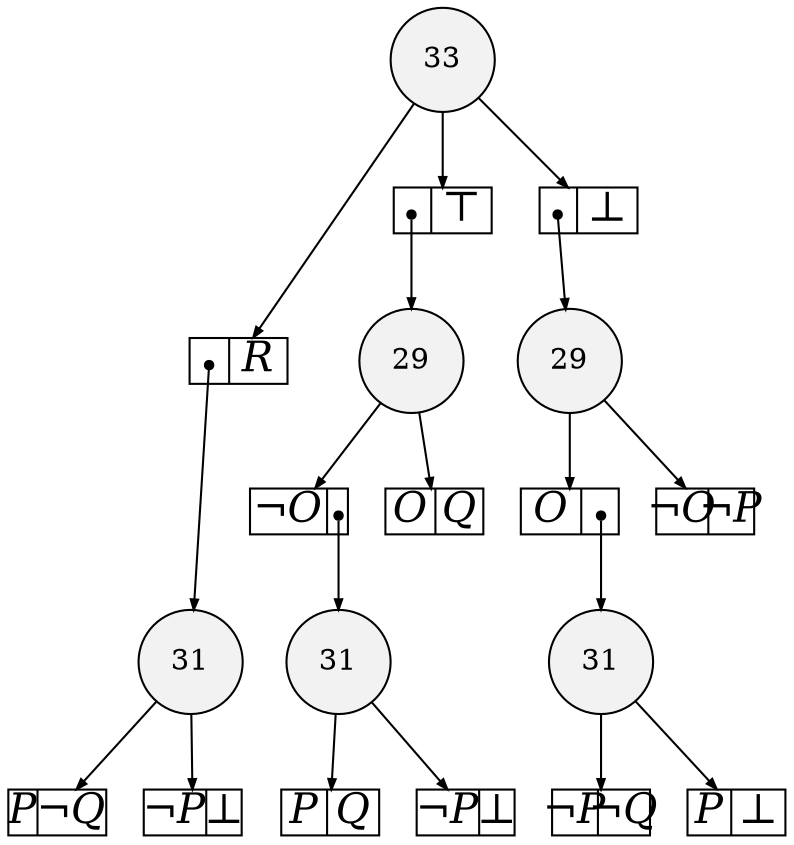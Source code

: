 
digraph sdd {

overlap=false

{rank=same; n48 }
{rank=same; n43 n45 n46 }
{rank=same; n44 n47 }

n48 [label= "33",style=filled,fillcolor=gray95,shape=circle,height=.25,width=.25]; 
n48e0
      [label= "<L>|<R>R",
      shape=record,
      fontsize=20,
      fontname="Times-Italic",
      fillcolor=white,
      style=filled,
      fixedsize=true,
      height=.30, 
      width=.65];

n48->n48e0 [arrowsize=.50];
n48e0:L:c->n45 [arrowsize=.50,tailclip=false,arrowtail=dot,dir=both];
n48e1
      [label= "<L>|<R>&#8868;",
      shape=record,
      fontsize=20,
      fontname="Times-Italic",
      fillcolor=white,
      style=filled,
      fixedsize=true,
      height=.30, 
      width=.65];

n48->n48e1 [arrowsize=.50];
n48e1:L:c->n47 [arrowsize=.50,tailclip=false,arrowtail=dot,dir=both];
n48e2
      [label= "<L>|<R>&#8869;",
      shape=record,
      fontsize=20,
      fontname="Times-Italic",
      fillcolor=white,
      style=filled,
      fixedsize=true,
      height=.30, 
      width=.65];

n48->n48e2 [arrowsize=.50];
n48e2:L:c->n44 [arrowsize=.50,tailclip=false,arrowtail=dot,dir=both];
n43 [label= "31",style=filled,fillcolor=gray95,shape=circle,height=.25,width=.25]; 
n43e0
      [label= "<L>&not;P|<R>&not;Q",
      shape=record,
      fontsize=20,
      fontname="Times-Italic",
      fillcolor=white,
      style=filled,
      fixedsize=true,
      height=.30, 
      width=.65];

n43->n43e0 [arrowsize=.50];
n43e1
      [label= "<L>P|<R>&#8869;",
      shape=record,
      fontsize=20,
      fontname="Times-Italic",
      fillcolor=white,
      style=filled,
      fixedsize=true,
      height=.30, 
      width=.65];

n43->n43e1 [arrowsize=.50];
n45 [label= "31",style=filled,fillcolor=gray95,shape=circle,height=.25,width=.25]; 
n45e0
      [label= "<L>P|<R>&not;Q",
      shape=record,
      fontsize=20,
      fontname="Times-Italic",
      fillcolor=white,
      style=filled,
      fixedsize=true,
      height=.30, 
      width=.65];

n45->n45e0 [arrowsize=.50];
n45e1
      [label= "<L>&not;P|<R>&#8869;",
      shape=record,
      fontsize=20,
      fontname="Times-Italic",
      fillcolor=white,
      style=filled,
      fixedsize=true,
      height=.30, 
      width=.65];

n45->n45e1 [arrowsize=.50];
n46 [label= "31",style=filled,fillcolor=gray95,shape=circle,height=.25,width=.25]; 
n46e0
      [label= "<L>P|<R>Q",
      shape=record,
      fontsize=20,
      fontname="Times-Italic",
      fillcolor=white,
      style=filled,
      fixedsize=true,
      height=.30, 
      width=.65];

n46->n46e0 [arrowsize=.50];
n46e1
      [label= "<L>&not;P|<R>&#8869;",
      shape=record,
      fontsize=20,
      fontname="Times-Italic",
      fillcolor=white,
      style=filled,
      fixedsize=true,
      height=.30, 
      width=.65];

n46->n46e1 [arrowsize=.50];
n44 [label= "29",style=filled,fillcolor=gray95,shape=circle,height=.25,width=.25]; 
n44e0
      [label= "<L>O|<R>",
      shape=record,
      fontsize=20,
      fontname="Times-Italic",
      fillcolor=white,
      style=filled,
      fixedsize=true,
      height=.30, 
      width=.65];

n44->n44e0 [arrowsize=.50];
n44e0:R:c->n43 [arrowsize=.50,tailclip=false,arrowtail=dot,dir=both];
n44e1
      [label= "<L>&not;O|<R>&not;P",
      shape=record,
      fontsize=20,
      fontname="Times-Italic",
      fillcolor=white,
      style=filled,
      fixedsize=true,
      height=.30, 
      width=.65];

n44->n44e1 [arrowsize=.50];
n47 [label= "29",style=filled,fillcolor=gray95,shape=circle,height=.25,width=.25]; 
n47e0
      [label= "<L>&not;O|<R>",
      shape=record,
      fontsize=20,
      fontname="Times-Italic",
      fillcolor=white,
      style=filled,
      fixedsize=true,
      height=.30, 
      width=.65];

n47->n47e0 [arrowsize=.50];
n47e0:R:c->n46 [arrowsize=.50,tailclip=false,arrowtail=dot,dir=both];
n47e1
      [label= "<L>O|<R>Q",
      shape=record,
      fontsize=20,
      fontname="Times-Italic",
      fillcolor=white,
      style=filled,
      fixedsize=true,
      height=.30, 
      width=.65];

n47->n47e1 [arrowsize=.50];


}